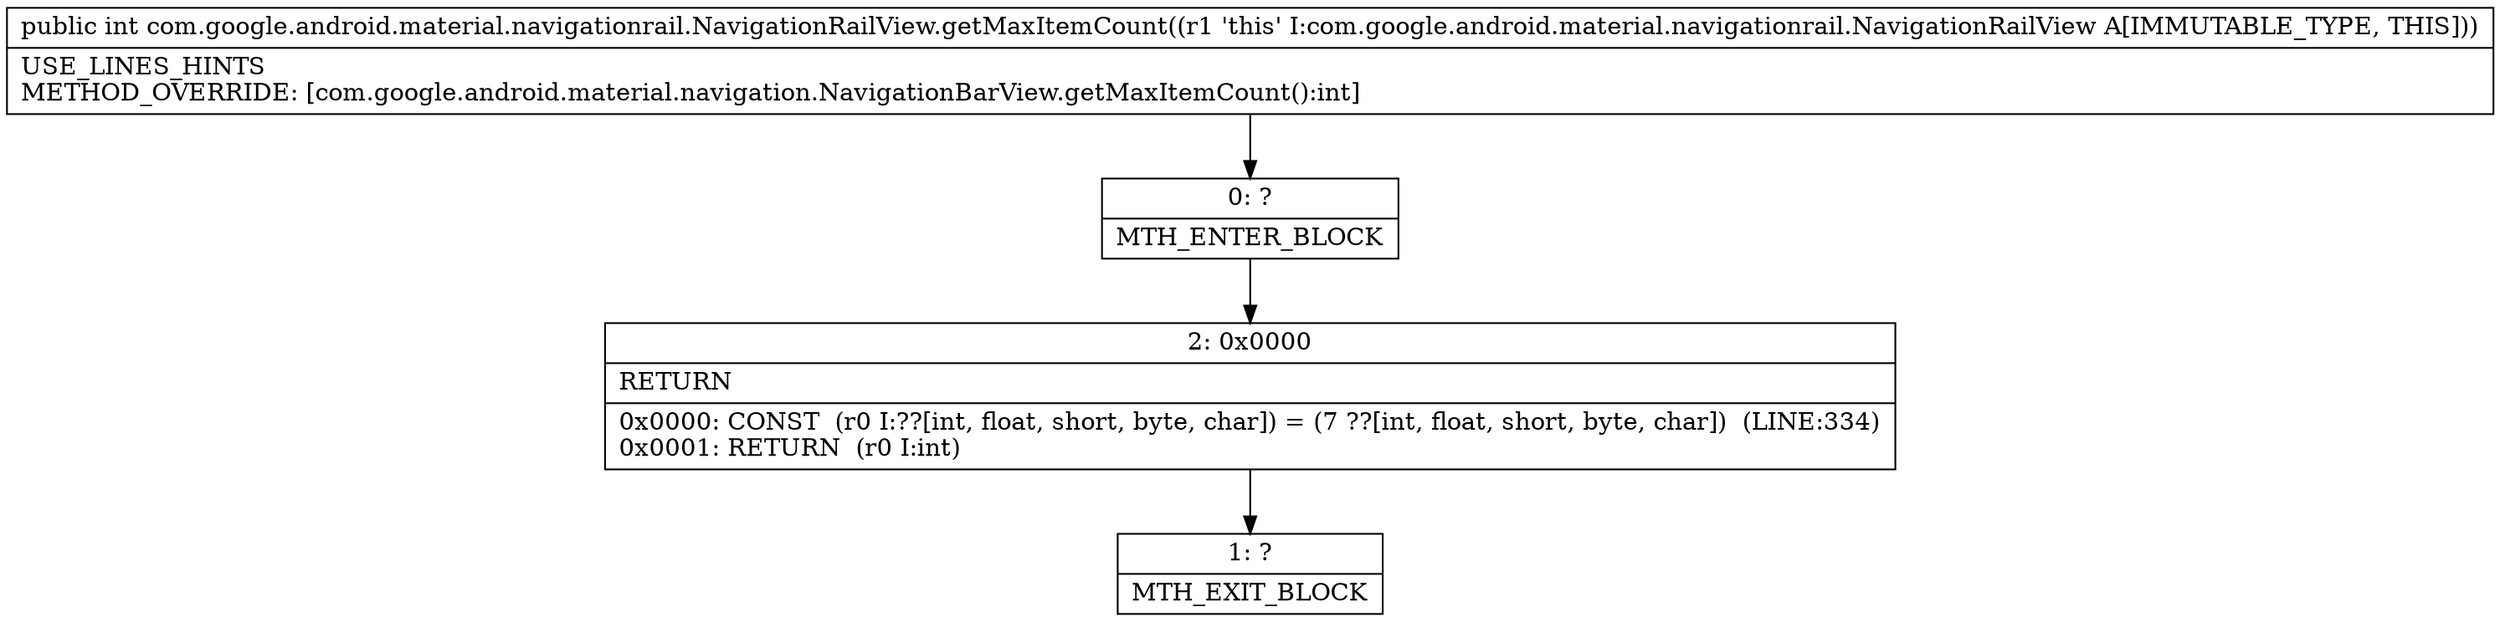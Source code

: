 digraph "CFG forcom.google.android.material.navigationrail.NavigationRailView.getMaxItemCount()I" {
Node_0 [shape=record,label="{0\:\ ?|MTH_ENTER_BLOCK\l}"];
Node_2 [shape=record,label="{2\:\ 0x0000|RETURN\l|0x0000: CONST  (r0 I:??[int, float, short, byte, char]) = (7 ??[int, float, short, byte, char])  (LINE:334)\l0x0001: RETURN  (r0 I:int) \l}"];
Node_1 [shape=record,label="{1\:\ ?|MTH_EXIT_BLOCK\l}"];
MethodNode[shape=record,label="{public int com.google.android.material.navigationrail.NavigationRailView.getMaxItemCount((r1 'this' I:com.google.android.material.navigationrail.NavigationRailView A[IMMUTABLE_TYPE, THIS]))  | USE_LINES_HINTS\lMETHOD_OVERRIDE: [com.google.android.material.navigation.NavigationBarView.getMaxItemCount():int]\l}"];
MethodNode -> Node_0;Node_0 -> Node_2;
Node_2 -> Node_1;
}

